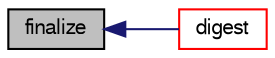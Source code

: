 digraph "finalize"
{
  bgcolor="transparent";
  edge [fontname="FreeSans",fontsize="10",labelfontname="FreeSans",labelfontsize="10"];
  node [fontname="FreeSans",fontsize="10",shape=record];
  rankdir="LR";
  Node1 [label="finalize",height=0.2,width=0.4,color="black", fillcolor="grey75", style="filled" fontcolor="black"];
  Node1 -> Node2 [dir="back",color="midnightblue",fontsize="10",style="solid",fontname="FreeSans"];
  Node2 [label="digest",height=0.2,width=0.4,color="red",URL="$a02220.html#a27114ed479972bf0ceadcb1cc99992e9",tooltip="Calculate current digest from appended data. "];
}
